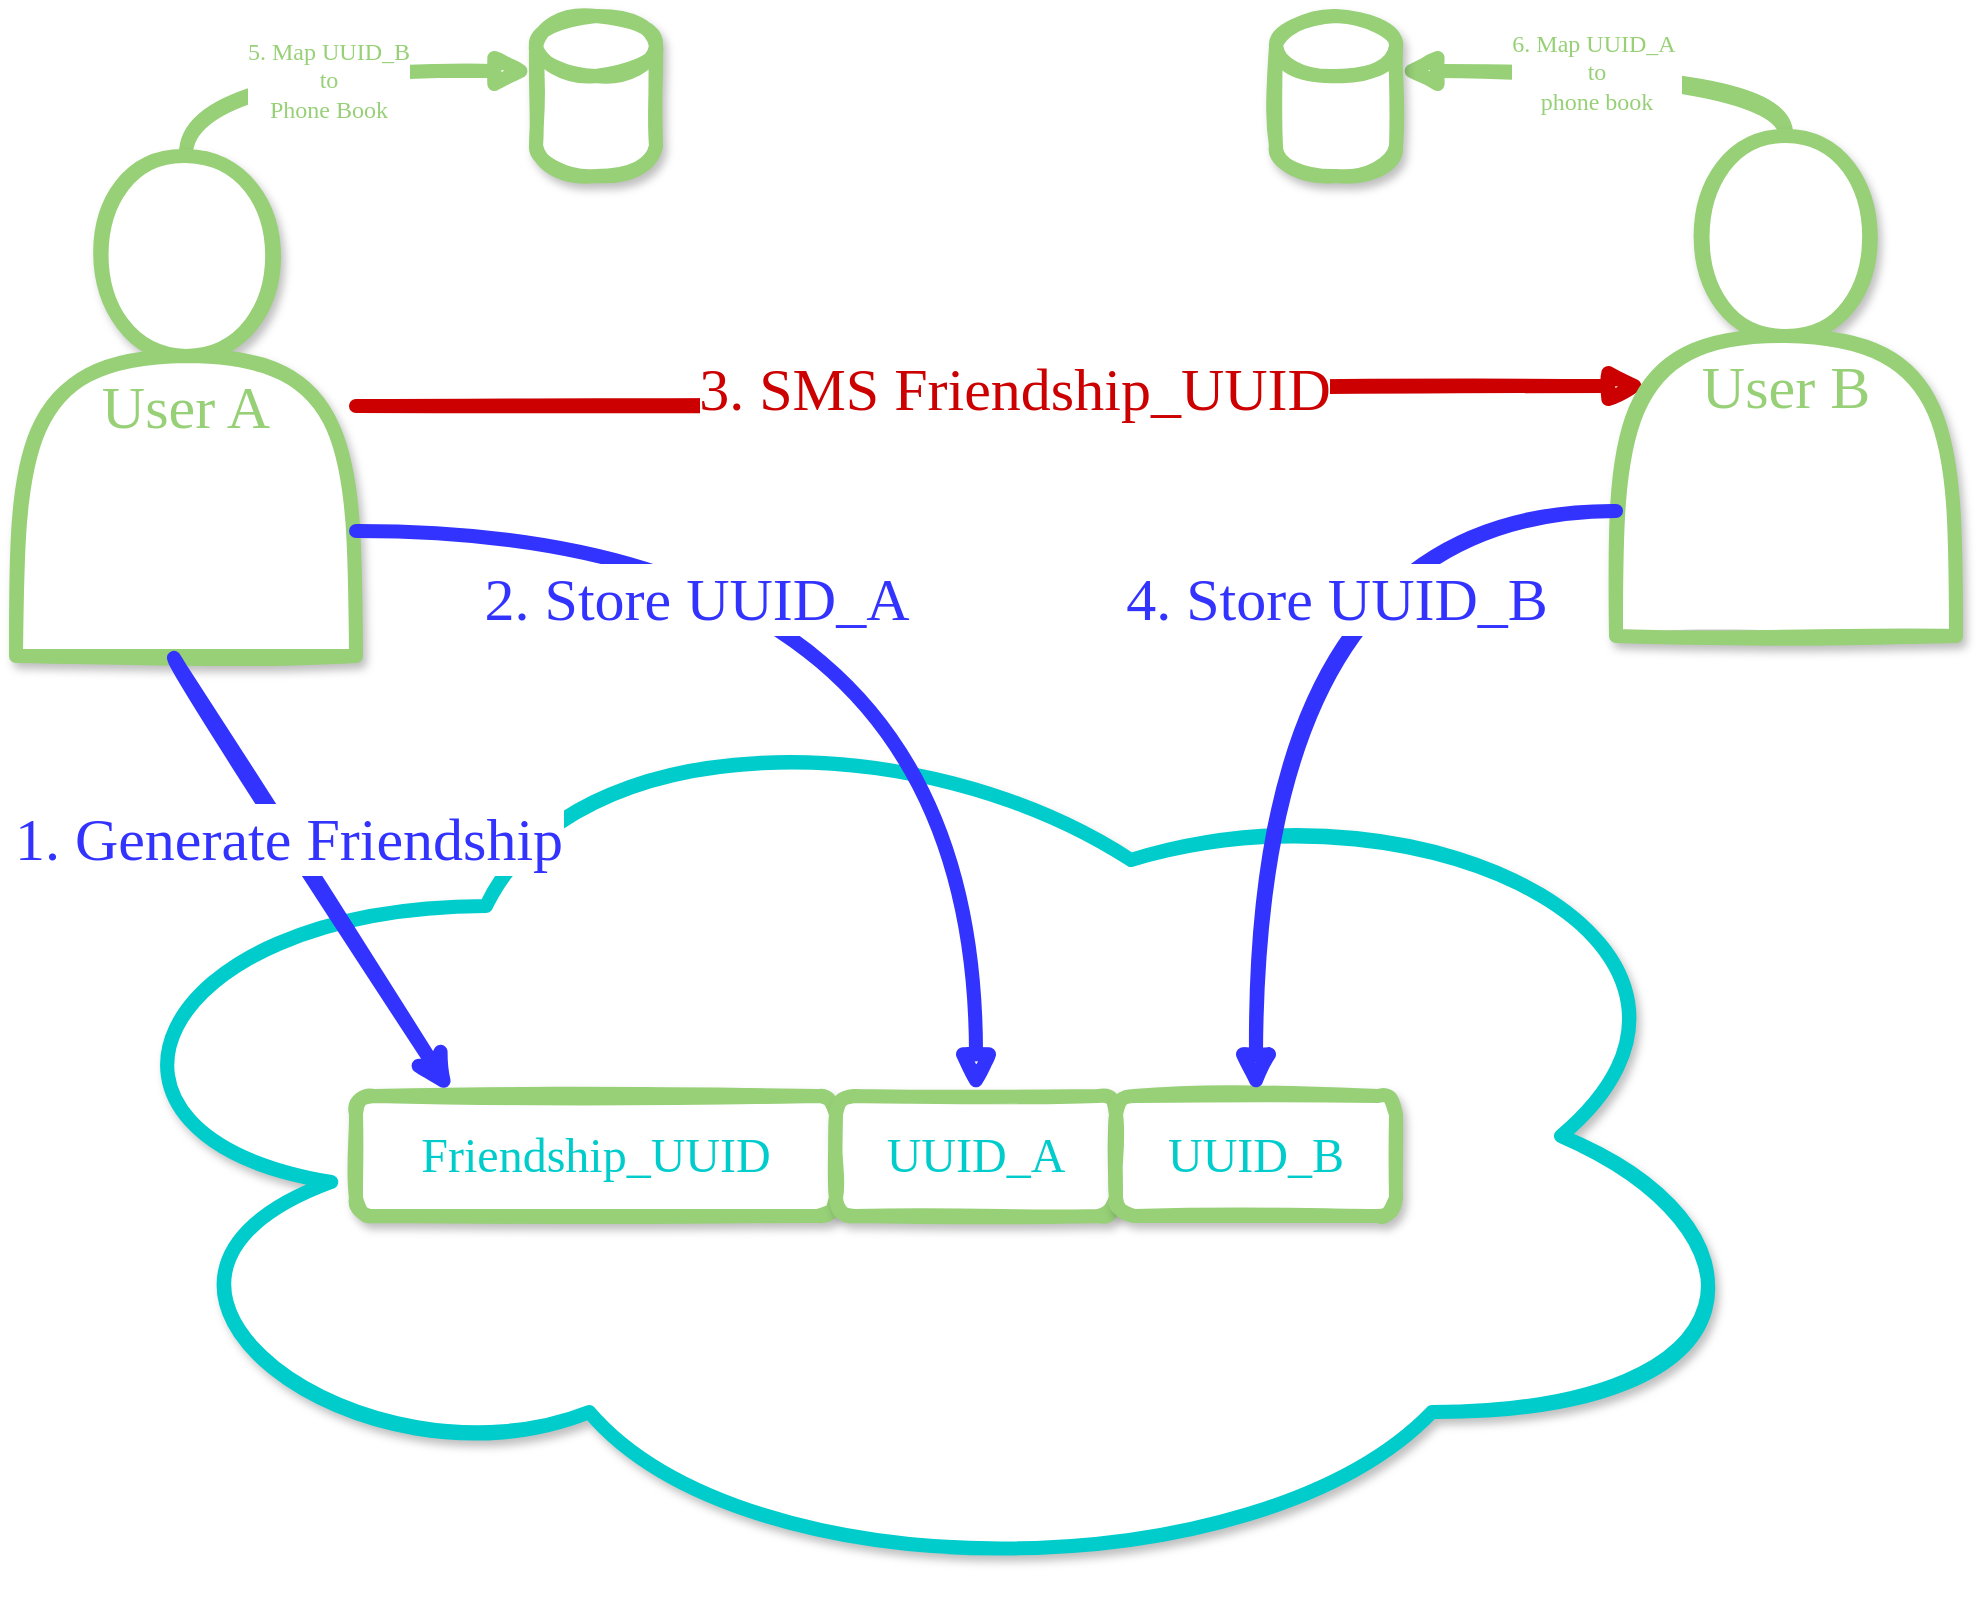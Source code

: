 <mxfile version="16.0.0" type="device"><diagram id="qZKrIFCJKOUTEVp1wb6w" name="Page-1"><mxGraphModel dx="1562" dy="1082" grid="1" gridSize="10" guides="1" tooltips="1" connect="1" arrows="1" fold="1" page="1" pageScale="1" pageWidth="1100" pageHeight="850" math="0" shadow="0"><root><mxCell id="0"/><mxCell id="1" parent="0"/><mxCell id="9CBkvoli4M5dpKCxz7AU-43" style="edgeStyle=orthogonalEdgeStyle;curved=1;sketch=1;jumpStyle=none;orthogonalLoop=1;jettySize=auto;html=1;entryX=0.1;entryY=0.5;entryDx=0;entryDy=0;entryPerimeter=0;labelBackgroundColor=#FFFFFF;fontFamily=Comic Sans MS;fontSize=30;fontColor=#3333FF;startArrow=none;startFill=0;endArrow=block;strokeColor=#CC0000;strokeWidth=7;" edge="1" parent="1" source="9CBkvoli4M5dpKCxz7AU-1" target="9CBkvoli4M5dpKCxz7AU-3"><mxGeometry relative="1" as="geometry"/></mxCell><mxCell id="9CBkvoli4M5dpKCxz7AU-44" value="&lt;font color=&quot;#cc0000&quot;&gt;3. SMS Friendship_UUID&lt;/font&gt;" style="edgeLabel;html=1;align=center;verticalAlign=middle;resizable=0;points=[];fontSize=30;fontFamily=Comic Sans MS;fontColor=#3333FF;" vertex="1" connectable="0" parent="9CBkvoli4M5dpKCxz7AU-43"><mxGeometry x="0.031" y="-1" relative="1" as="geometry"><mxPoint as="offset"/></mxGeometry></mxCell><mxCell id="9CBkvoli4M5dpKCxz7AU-53" style="edgeStyle=orthogonalEdgeStyle;curved=1;sketch=1;jumpStyle=none;orthogonalLoop=1;jettySize=auto;html=1;exitX=0.5;exitY=0;exitDx=0;exitDy=0;entryX=0;entryY=0;entryDx=0;entryDy=27.5;entryPerimeter=0;labelBackgroundColor=#FFFFFF;fontFamily=Comic Sans MS;fontSize=30;fontColor=#CC0000;startArrow=none;startFill=0;endArrow=block;strokeColor=#97D077;strokeWidth=7;" edge="1" parent="1" source="9CBkvoli4M5dpKCxz7AU-1" target="9CBkvoli4M5dpKCxz7AU-50"><mxGeometry relative="1" as="geometry"/></mxCell><mxCell id="9CBkvoli4M5dpKCxz7AU-59" value="&lt;span style=&quot;color: rgba(0 , 0 , 0 , 0) ; font-family: monospace ; font-size: 0px ; background-color: rgb(248 , 249 , 250)&quot;&gt;%3CmxGraphModel%3E%3Croot%3E%3CmxCell%20id%3D%220%22%2F%3E%3CmxCell%20id%3D%221%22%20parent%3D%220%22%2F%3E%3CmxCell%20id%3D%222%22%20value%3D%226.%20Map%20UUID_A%26lt%3Bbr%26gt%3Bto%20local%20PhoneBook%22%20style%3D%22edgeLabel%3Bhtml%3D1%3Balign%3Dleft%3BverticalAlign%3Dmiddle%3Bresizable%3D0%3Bpoints%3D%5B%5D%3BfontSize%3D12%3BfontFamily%3DComic%20Sans%20MS%3BfontColor%3D%2397D077%3B%22%20vertex%3D%221%22%20connectable%3D%220%22%20parent%3D%221%22%3E%3CmxGeometry%20x%3D%22800.5%22%20y%3D%2240.5%22%20as%3D%22geometry%22%2F%3E%3C%2FmxCell%3E%3C%2Froot%3E%3C%2FmxGraphModel%3E&lt;/span&gt;" style="edgeLabel;html=1;align=center;verticalAlign=middle;resizable=0;points=[];fontSize=12;fontFamily=Comic Sans MS;fontColor=#97D077;" vertex="1" connectable="0" parent="9CBkvoli4M5dpKCxz7AU-53"><mxGeometry x="0.733" y="-1" relative="1" as="geometry"><mxPoint x="1" y="1" as="offset"/></mxGeometry></mxCell><mxCell id="9CBkvoli4M5dpKCxz7AU-61" value="5. Map UUID_B &lt;br&gt;to &lt;br&gt;Phone Book" style="edgeLabel;html=1;align=center;verticalAlign=middle;resizable=0;points=[];fontSize=12;fontFamily=Comic Sans MS;fontColor=#97D077;" vertex="1" connectable="0" parent="9CBkvoli4M5dpKCxz7AU-53"><mxGeometry x="0.034" y="-3" relative="1" as="geometry"><mxPoint x="1" y="1" as="offset"/></mxGeometry></mxCell><mxCell id="9CBkvoli4M5dpKCxz7AU-1" value="&lt;font style=&quot;font-size: 30px&quot; color=&quot;#97d077&quot;&gt;User A&lt;/font&gt;" style="shape=actor;whiteSpace=wrap;html=1;rounded=0;shadow=1;sketch=1;fontFamily=Comic Sans MS;fontSize=16;fontColor=#3333FF;strokeWidth=7;strokeColor=#97D077;" vertex="1" parent="1"><mxGeometry x="100" y="80" width="170" height="250" as="geometry"/></mxCell><mxCell id="9CBkvoli4M5dpKCxz7AU-54" style="edgeStyle=orthogonalEdgeStyle;curved=1;sketch=1;jumpStyle=none;orthogonalLoop=1;jettySize=auto;html=1;exitX=0.5;exitY=0;exitDx=0;exitDy=0;entryX=1;entryY=0;entryDx=0;entryDy=27.5;entryPerimeter=0;labelBackgroundColor=#FFFFFF;fontFamily=Comic Sans MS;fontSize=30;fontColor=#CC0000;startArrow=none;startFill=0;endArrow=block;strokeColor=#97D077;strokeWidth=7;" edge="1" parent="1" source="9CBkvoli4M5dpKCxz7AU-3" target="9CBkvoli4M5dpKCxz7AU-51"><mxGeometry relative="1" as="geometry"/></mxCell><mxCell id="9CBkvoli4M5dpKCxz7AU-62" value="6. Map UUID_A&amp;nbsp;&lt;br&gt;to &lt;br&gt;phone book" style="edgeLabel;html=1;align=center;verticalAlign=middle;resizable=0;points=[];fontSize=12;fontFamily=Comic Sans MS;fontColor=#97D077;" vertex="1" connectable="0" parent="9CBkvoli4M5dpKCxz7AU-54"><mxGeometry x="0.133" relative="1" as="geometry"><mxPoint x="1" as="offset"/></mxGeometry></mxCell><mxCell id="9CBkvoli4M5dpKCxz7AU-3" value="&lt;font color=&quot;#97d077&quot; style=&quot;font-size: 30px&quot;&gt;User B&lt;/font&gt;" style="shape=actor;whiteSpace=wrap;html=1;rounded=0;shadow=1;sketch=1;fontFamily=Comic Sans MS;fontSize=16;fontColor=#3333FF;strokeWidth=7;strokeColor=#97D077;" vertex="1" parent="1"><mxGeometry x="900" y="70" width="170" height="250" as="geometry"/></mxCell><mxCell id="9CBkvoli4M5dpKCxz7AU-4" value="&lt;font color=&quot;#00cccc&quot; style=&quot;font-size: 24px&quot;&gt;&lt;br&gt;&lt;/font&gt;" style="ellipse;shape=cloud;whiteSpace=wrap;html=1;rounded=0;shadow=1;sketch=1;fontFamily=Comic Sans MS;fontSize=16;fontColor=#3333FF;strokeWidth=7;strokeColor=#00CCCC;" vertex="1" parent="1"><mxGeometry x="120" y="340" width="860" height="460" as="geometry"/></mxCell><mxCell id="9CBkvoli4M5dpKCxz7AU-26" value="Friendship_UUID" style="rounded=1;whiteSpace=wrap;html=1;shadow=1;sketch=1;fontFamily=Comic Sans MS;fontSize=24;fontColor=#00CCCC;strokeColor=#97D077;strokeWidth=7;" vertex="1" parent="1"><mxGeometry x="270" y="550" width="240" height="60" as="geometry"/></mxCell><mxCell id="9CBkvoli4M5dpKCxz7AU-29" value="UUID_A" style="rounded=1;whiteSpace=wrap;html=1;shadow=1;sketch=1;fontFamily=Comic Sans MS;fontSize=24;fontColor=#00CCCC;strokeColor=#97D077;strokeWidth=7;" vertex="1" parent="1"><mxGeometry x="510" y="550" width="140" height="60" as="geometry"/></mxCell><mxCell id="9CBkvoli4M5dpKCxz7AU-30" value="UUID_B" style="rounded=1;whiteSpace=wrap;html=1;shadow=1;sketch=1;fontFamily=Comic Sans MS;fontSize=24;fontColor=#00CCCC;strokeColor=#97D077;strokeWidth=7;" vertex="1" parent="1"><mxGeometry x="650" y="550" width="140" height="60" as="geometry"/></mxCell><mxCell id="9CBkvoli4M5dpKCxz7AU-37" value="" style="endArrow=classic;html=1;labelBackgroundColor=#FFFFFF;sketch=1;fontFamily=Comic Sans MS;fontSize=30;fontColor=#97D077;strokeColor=#3333FF;strokeWidth=7;curved=1;jumpStyle=none;exitX=0.465;exitY=1.004;exitDx=0;exitDy=0;exitPerimeter=0;entryX=0.2;entryY=-0.017;entryDx=0;entryDy=0;entryPerimeter=0;" edge="1" parent="1" source="9CBkvoli4M5dpKCxz7AU-1" target="9CBkvoli4M5dpKCxz7AU-26"><mxGeometry width="50" height="50" relative="1" as="geometry"><mxPoint x="130" y="450" as="sourcePoint"/><mxPoint x="180" y="400" as="targetPoint"/></mxGeometry></mxCell><mxCell id="9CBkvoli4M5dpKCxz7AU-38" value="&lt;font color=&quot;#3333ff&quot;&gt;1. Generate Friendship&lt;/font&gt;" style="edgeLabel;html=1;align=center;verticalAlign=middle;resizable=0;points=[];fontSize=30;fontFamily=Comic Sans MS;fontColor=#97D077;" vertex="1" connectable="0" parent="9CBkvoli4M5dpKCxz7AU-37"><mxGeometry x="-0.176" relative="1" as="geometry"><mxPoint x="-1" as="offset"/></mxGeometry></mxCell><mxCell id="9CBkvoli4M5dpKCxz7AU-45" style="edgeStyle=orthogonalEdgeStyle;curved=1;sketch=1;jumpStyle=none;orthogonalLoop=1;jettySize=auto;html=1;exitX=1;exitY=0.75;exitDx=0;exitDy=0;labelBackgroundColor=#FFFFFF;fontFamily=Comic Sans MS;fontSize=30;fontColor=#3333FF;startArrow=none;startFill=0;endArrow=block;strokeColor=#3333FF;strokeWidth=7;" edge="1" parent="1" source="9CBkvoli4M5dpKCxz7AU-1" target="9CBkvoli4M5dpKCxz7AU-29"><mxGeometry relative="1" as="geometry"/></mxCell><mxCell id="9CBkvoli4M5dpKCxz7AU-46" value="2. Store UUID_A" style="edgeLabel;html=1;align=center;verticalAlign=middle;resizable=0;points=[];fontSize=30;fontFamily=Comic Sans MS;fontColor=#3333FF;" vertex="1" connectable="0" parent="9CBkvoli4M5dpKCxz7AU-45"><mxGeometry x="-0.247" y="-60" relative="1" as="geometry"><mxPoint x="-53" y="-27" as="offset"/></mxGeometry></mxCell><mxCell id="9CBkvoli4M5dpKCxz7AU-47" style="edgeStyle=orthogonalEdgeStyle;curved=1;sketch=1;jumpStyle=none;orthogonalLoop=1;jettySize=auto;html=1;exitX=0;exitY=0.75;exitDx=0;exitDy=0;labelBackgroundColor=#FFFFFF;fontFamily=Comic Sans MS;fontSize=30;fontColor=#3333FF;startArrow=none;startFill=0;endArrow=block;strokeColor=#3333FF;strokeWidth=7;" edge="1" parent="1" source="9CBkvoli4M5dpKCxz7AU-3" target="9CBkvoli4M5dpKCxz7AU-30"><mxGeometry relative="1" as="geometry"/></mxCell><mxCell id="9CBkvoli4M5dpKCxz7AU-48" value="4. Store UUID_B" style="edgeLabel;html=1;align=center;verticalAlign=middle;resizable=0;points=[];fontSize=30;fontFamily=Comic Sans MS;fontColor=#3333FF;" vertex="1" connectable="0" parent="9CBkvoli4M5dpKCxz7AU-47"><mxGeometry x="0.068" y="21" relative="1" as="geometry"><mxPoint x="19" y="-29" as="offset"/></mxGeometry></mxCell><mxCell id="9CBkvoli4M5dpKCxz7AU-50" value="" style="shape=cylinder3;whiteSpace=wrap;html=1;boundedLbl=1;backgroundOutline=1;size=15;rounded=0;shadow=1;sketch=1;fontFamily=Comic Sans MS;fontSize=30;fontColor=#CC0000;strokeColor=#97D077;strokeWidth=7;" vertex="1" parent="1"><mxGeometry x="360" y="10" width="60" height="80" as="geometry"/></mxCell><mxCell id="9CBkvoli4M5dpKCxz7AU-51" value="" style="shape=cylinder3;whiteSpace=wrap;html=1;boundedLbl=1;backgroundOutline=1;size=15;rounded=0;shadow=1;sketch=1;fontFamily=Comic Sans MS;fontSize=30;fontColor=#CC0000;strokeColor=#97D077;strokeWidth=7;" vertex="1" parent="1"><mxGeometry x="730" y="10" width="60" height="80" as="geometry"/></mxCell></root></mxGraphModel></diagram></mxfile>